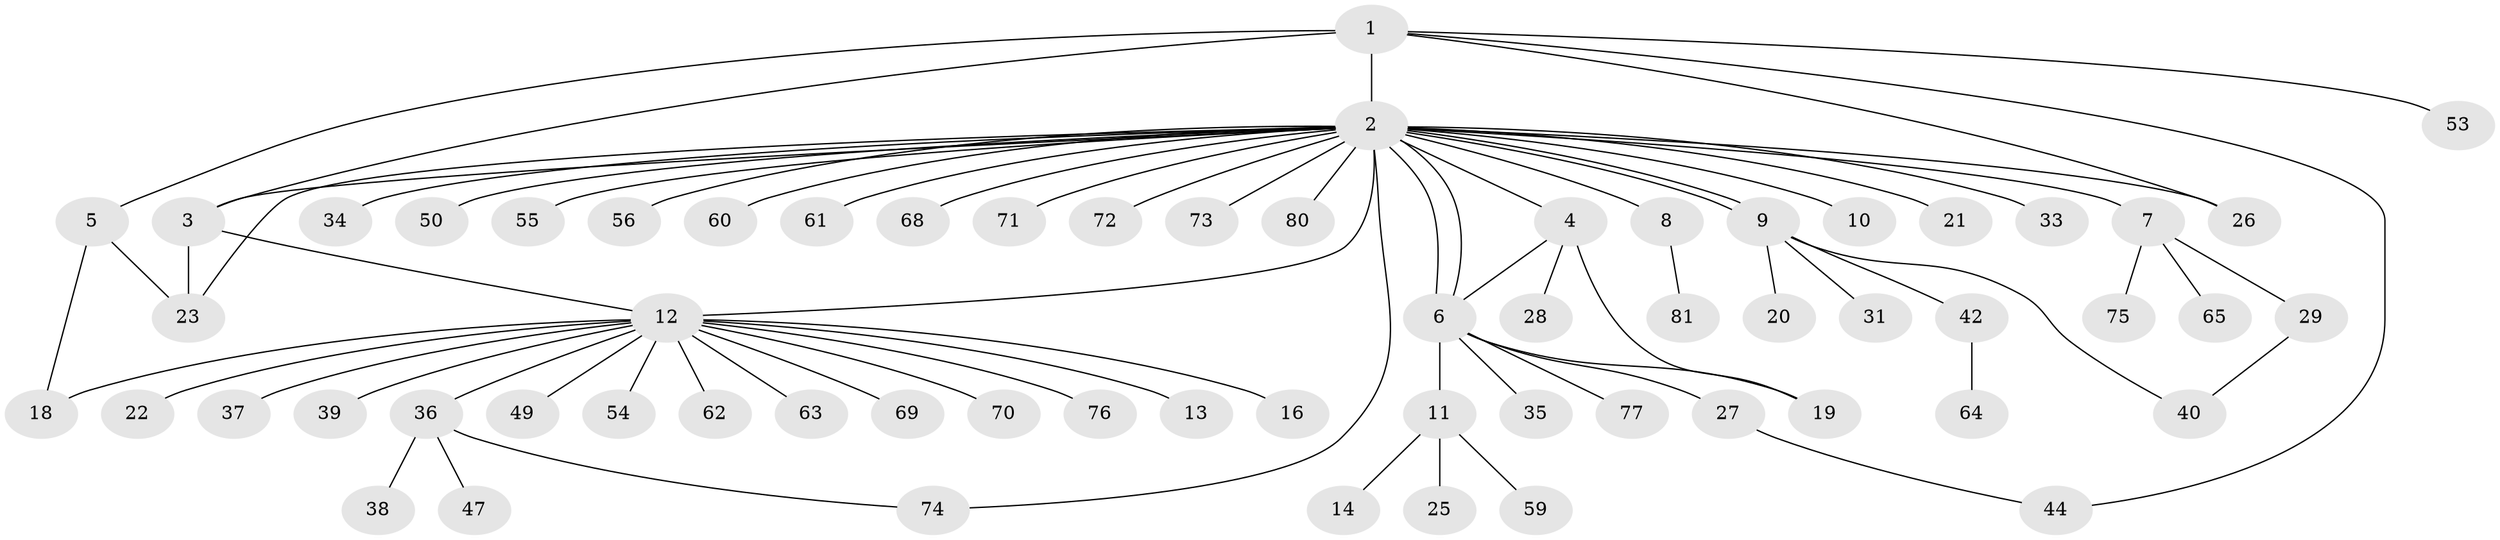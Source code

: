 // Generated by graph-tools (version 1.1) at 2025/52/02/27/25 19:52:00]
// undirected, 63 vertices, 75 edges
graph export_dot {
graph [start="1"]
  node [color=gray90,style=filled];
  1 [super="+45"];
  2 [super="+24"];
  3;
  4 [super="+79"];
  5 [super="+43"];
  6 [super="+32"];
  7 [super="+57"];
  8 [super="+78"];
  9 [super="+48"];
  10;
  11 [super="+15"];
  12 [super="+41"];
  13 [super="+17"];
  14;
  16 [super="+30"];
  18;
  19 [super="+67"];
  20;
  21;
  22;
  23 [super="+52"];
  25;
  26;
  27 [super="+46"];
  28;
  29;
  31;
  33;
  34;
  35;
  36 [super="+51"];
  37;
  38;
  39;
  40;
  42;
  44 [super="+58"];
  47;
  49;
  50;
  53 [super="+66"];
  54;
  55;
  56;
  59;
  60;
  61;
  62;
  63;
  64;
  65;
  68;
  69;
  70;
  71;
  72;
  73;
  74;
  75;
  76;
  77;
  80;
  81;
  1 -- 2 [weight=2];
  1 -- 3;
  1 -- 5;
  1 -- 44;
  1 -- 53;
  1 -- 26;
  2 -- 3;
  2 -- 4;
  2 -- 6;
  2 -- 6;
  2 -- 7;
  2 -- 8;
  2 -- 9;
  2 -- 9;
  2 -- 10;
  2 -- 12;
  2 -- 21;
  2 -- 26;
  2 -- 33;
  2 -- 34;
  2 -- 50;
  2 -- 55;
  2 -- 56;
  2 -- 60;
  2 -- 61;
  2 -- 68;
  2 -- 71;
  2 -- 72;
  2 -- 73;
  2 -- 74;
  2 -- 80;
  2 -- 23;
  3 -- 23;
  3 -- 12;
  4 -- 19;
  4 -- 28;
  4 -- 6;
  5 -- 18;
  5 -- 23;
  6 -- 11 [weight=2];
  6 -- 27;
  6 -- 77;
  6 -- 19;
  6 -- 35;
  7 -- 29;
  7 -- 65;
  7 -- 75;
  8 -- 81;
  9 -- 20;
  9 -- 31;
  9 -- 40;
  9 -- 42;
  11 -- 14;
  11 -- 25;
  11 -- 59;
  12 -- 13;
  12 -- 16;
  12 -- 18;
  12 -- 22;
  12 -- 36;
  12 -- 37;
  12 -- 39;
  12 -- 49;
  12 -- 54;
  12 -- 62;
  12 -- 69;
  12 -- 76;
  12 -- 70;
  12 -- 63;
  27 -- 44;
  29 -- 40;
  36 -- 38;
  36 -- 47;
  36 -- 74;
  42 -- 64;
}
